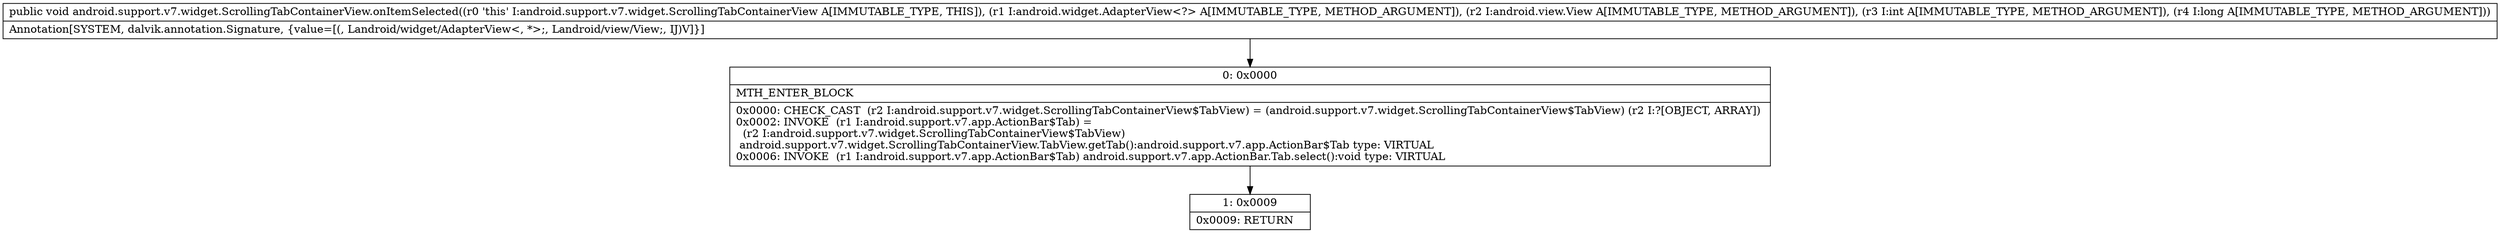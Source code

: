 digraph "CFG forandroid.support.v7.widget.ScrollingTabContainerView.onItemSelected(Landroid\/widget\/AdapterView;Landroid\/view\/View;IJ)V" {
Node_0 [shape=record,label="{0\:\ 0x0000|MTH_ENTER_BLOCK\l|0x0000: CHECK_CAST  (r2 I:android.support.v7.widget.ScrollingTabContainerView$TabView) = (android.support.v7.widget.ScrollingTabContainerView$TabView) (r2 I:?[OBJECT, ARRAY]) \l0x0002: INVOKE  (r1 I:android.support.v7.app.ActionBar$Tab) = \l  (r2 I:android.support.v7.widget.ScrollingTabContainerView$TabView)\l android.support.v7.widget.ScrollingTabContainerView.TabView.getTab():android.support.v7.app.ActionBar$Tab type: VIRTUAL \l0x0006: INVOKE  (r1 I:android.support.v7.app.ActionBar$Tab) android.support.v7.app.ActionBar.Tab.select():void type: VIRTUAL \l}"];
Node_1 [shape=record,label="{1\:\ 0x0009|0x0009: RETURN   \l}"];
MethodNode[shape=record,label="{public void android.support.v7.widget.ScrollingTabContainerView.onItemSelected((r0 'this' I:android.support.v7.widget.ScrollingTabContainerView A[IMMUTABLE_TYPE, THIS]), (r1 I:android.widget.AdapterView\<?\> A[IMMUTABLE_TYPE, METHOD_ARGUMENT]), (r2 I:android.view.View A[IMMUTABLE_TYPE, METHOD_ARGUMENT]), (r3 I:int A[IMMUTABLE_TYPE, METHOD_ARGUMENT]), (r4 I:long A[IMMUTABLE_TYPE, METHOD_ARGUMENT]))  | Annotation[SYSTEM, dalvik.annotation.Signature, \{value=[(, Landroid\/widget\/AdapterView\<, *\>;, Landroid\/view\/View;, IJ)V]\}]\l}"];
MethodNode -> Node_0;
Node_0 -> Node_1;
}

